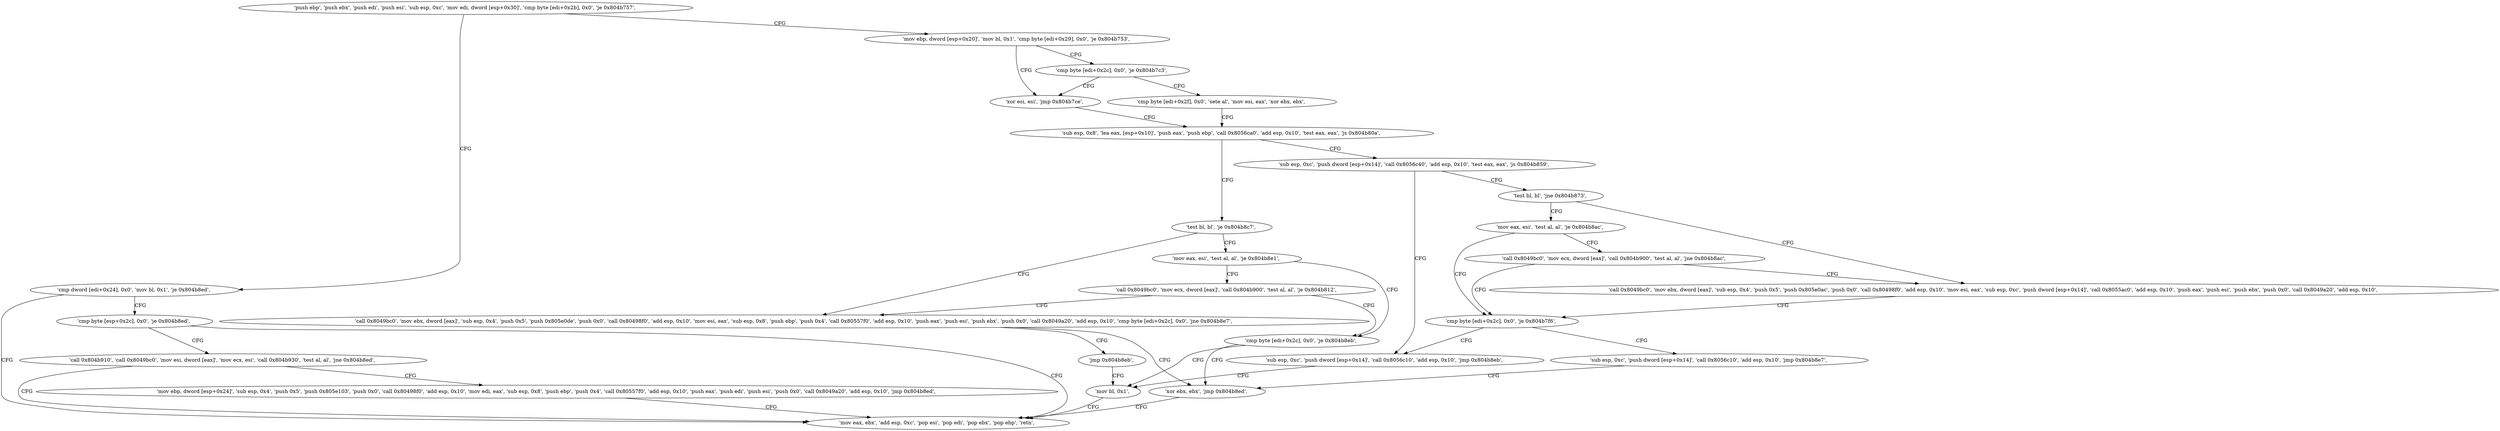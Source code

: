 digraph "func" {
"134526768" [label = "'push ebp', 'push ebx', 'push edi', 'push esi', 'sub esp, 0xc', 'mov edi, dword [esp+0x30]', 'cmp byte [edi+0x2b], 0x0', 'je 0x804b757', " ]
"134526807" [label = "'cmp dword [edi+0x24], 0x0', 'mov bl, 0x1', 'je 0x804b8ed', " ]
"134526785" [label = "'mov ebp, dword [esp+0x20]', 'mov bl, 0x1', 'cmp byte [edi+0x29], 0x0', 'je 0x804b753', " ]
"134527213" [label = "'mov eax, ebx', 'add esp, 0xc', 'pop esi', 'pop edi', 'pop ebx', 'pop ebp', 'retn', " ]
"134526819" [label = "'cmp byte [esp+0x2c], 0x0', 'je 0x804b8ed', " ]
"134526803" [label = "'xor esi, esi', 'jmp 0x804b7ce', " ]
"134526797" [label = "'cmp byte [edi+0x2c], 0x0', 'je 0x804b7c3', " ]
"134526830" [label = "'call 0x804b910', 'call 0x8049bc0', 'mov esi, dword [eax]', 'mov ecx, esi', 'call 0x804b930', 'test al, al', 'jne 0x804b8ed', " ]
"134526926" [label = "'sub esp, 0x8', 'lea eax, [esp+0x10]', 'push eax', 'push ebp', 'call 0x8056ca0', 'add esp, 0x10', 'test eax, eax', 'js 0x804b80a', " ]
"134526915" [label = "'cmp byte [edi+0x2f], 0x0', 'sete al', 'mov esi, eax', 'xor ebx, ebx', " ]
"134526857" [label = "'mov ebp, dword [esp+0x24]', 'sub esp, 0x4', 'push 0x5', 'push 0x805e103', 'push 0x0', 'call 0x80498f0', 'add esp, 0x10', 'mov edi, eax', 'sub esp, 0x8', 'push ebp', 'push 0x4', 'call 0x80557f0', 'add esp, 0x10', 'push eax', 'push edi', 'push esi', 'push 0x0', 'call 0x8049a20', 'add esp, 0x10', 'jmp 0x804b8ed', " ]
"134526986" [label = "'test bl, bl', 'je 0x804b8c7', " ]
"134526947" [label = "'sub esp, 0xc', 'push dword [esp+0x14]', 'call 0x8056c40', 'add esp, 0x10', 'test eax, eax', 'js 0x804b859', " ]
"134527175" [label = "'mov eax, esi', 'test al, al', 'je 0x804b8e1', " ]
"134526994" [label = "'call 0x8049bc0', 'mov ebx, dword [eax]', 'sub esp, 0x4', 'push 0x5', 'push 0x805e0de', 'push 0x0', 'call 0x80498f0', 'add esp, 0x10', 'mov esi, eax', 'sub esp, 0x8', 'push ebp', 'push 0x4', 'call 0x80557f0', 'add esp, 0x10', 'push eax', 'push esi', 'push ebx', 'push 0x0', 'call 0x8049a20', 'add esp, 0x10', 'cmp byte [edi+0x2c], 0x0', 'jne 0x804b8e7', " ]
"134527065" [label = "'test bl, bl', 'jne 0x804b873', " ]
"134526966" [label = "'sub esp, 0xc', 'push dword [esp+0x14]', 'call 0x8056c10', 'add esp, 0x10', 'jmp 0x804b8eb', " ]
"134527201" [label = "'cmp byte [edi+0x2c], 0x0', 'je 0x804b8eb', " ]
"134527181" [label = "'call 0x8049bc0', 'mov ecx, dword [eax]', 'call 0x804b900', 'test al, al', 'je 0x804b812', " ]
"134527207" [label = "'xor ebx, ebx', 'jmp 0x804b8ed', " ]
"134527060" [label = "'jmp 0x804b8eb', " ]
"134527091" [label = "'call 0x8049bc0', 'mov ebx, dword [eax]', 'sub esp, 0x4', 'push 0x5', 'push 0x805e0ac', 'push 0x0', 'call 0x80498f0', 'add esp, 0x10', 'mov esi, eax', 'sub esp, 0xc', 'push dword [esp+0x14]', 'call 0x8055ac0', 'add esp, 0x10', 'push eax', 'push esi', 'push ebx', 'push 0x0', 'call 0x8049a20', 'add esp, 0x10', " ]
"134527069" [label = "'mov eax, esi', 'test al, al', 'je 0x804b8ac', " ]
"134527211" [label = "'mov bl, 0x1', " ]
"134527148" [label = "'cmp byte [edi+0x2c], 0x0', 'je 0x804b7f6', " ]
"134527075" [label = "'call 0x8049bc0', 'mov ecx, dword [eax]', 'call 0x804b900', 'test al, al', 'jne 0x804b8ac', " ]
"134527158" [label = "'sub esp, 0xc', 'push dword [esp+0x14]', 'call 0x8056c10', 'add esp, 0x10', 'jmp 0x804b8e7', " ]
"134526768" -> "134526807" [ label = "CFG" ]
"134526768" -> "134526785" [ label = "CFG" ]
"134526807" -> "134527213" [ label = "CFG" ]
"134526807" -> "134526819" [ label = "CFG" ]
"134526785" -> "134526803" [ label = "CFG" ]
"134526785" -> "134526797" [ label = "CFG" ]
"134526819" -> "134527213" [ label = "CFG" ]
"134526819" -> "134526830" [ label = "CFG" ]
"134526803" -> "134526926" [ label = "CFG" ]
"134526797" -> "134526915" [ label = "CFG" ]
"134526797" -> "134526803" [ label = "CFG" ]
"134526830" -> "134527213" [ label = "CFG" ]
"134526830" -> "134526857" [ label = "CFG" ]
"134526926" -> "134526986" [ label = "CFG" ]
"134526926" -> "134526947" [ label = "CFG" ]
"134526915" -> "134526926" [ label = "CFG" ]
"134526857" -> "134527213" [ label = "CFG" ]
"134526986" -> "134527175" [ label = "CFG" ]
"134526986" -> "134526994" [ label = "CFG" ]
"134526947" -> "134527065" [ label = "CFG" ]
"134526947" -> "134526966" [ label = "CFG" ]
"134527175" -> "134527201" [ label = "CFG" ]
"134527175" -> "134527181" [ label = "CFG" ]
"134526994" -> "134527207" [ label = "CFG" ]
"134526994" -> "134527060" [ label = "CFG" ]
"134527065" -> "134527091" [ label = "CFG" ]
"134527065" -> "134527069" [ label = "CFG" ]
"134526966" -> "134527211" [ label = "CFG" ]
"134527201" -> "134527211" [ label = "CFG" ]
"134527201" -> "134527207" [ label = "CFG" ]
"134527181" -> "134526994" [ label = "CFG" ]
"134527181" -> "134527201" [ label = "CFG" ]
"134527207" -> "134527213" [ label = "CFG" ]
"134527060" -> "134527211" [ label = "CFG" ]
"134527091" -> "134527148" [ label = "CFG" ]
"134527069" -> "134527148" [ label = "CFG" ]
"134527069" -> "134527075" [ label = "CFG" ]
"134527211" -> "134527213" [ label = "CFG" ]
"134527148" -> "134526966" [ label = "CFG" ]
"134527148" -> "134527158" [ label = "CFG" ]
"134527075" -> "134527148" [ label = "CFG" ]
"134527075" -> "134527091" [ label = "CFG" ]
"134527158" -> "134527207" [ label = "CFG" ]
}
